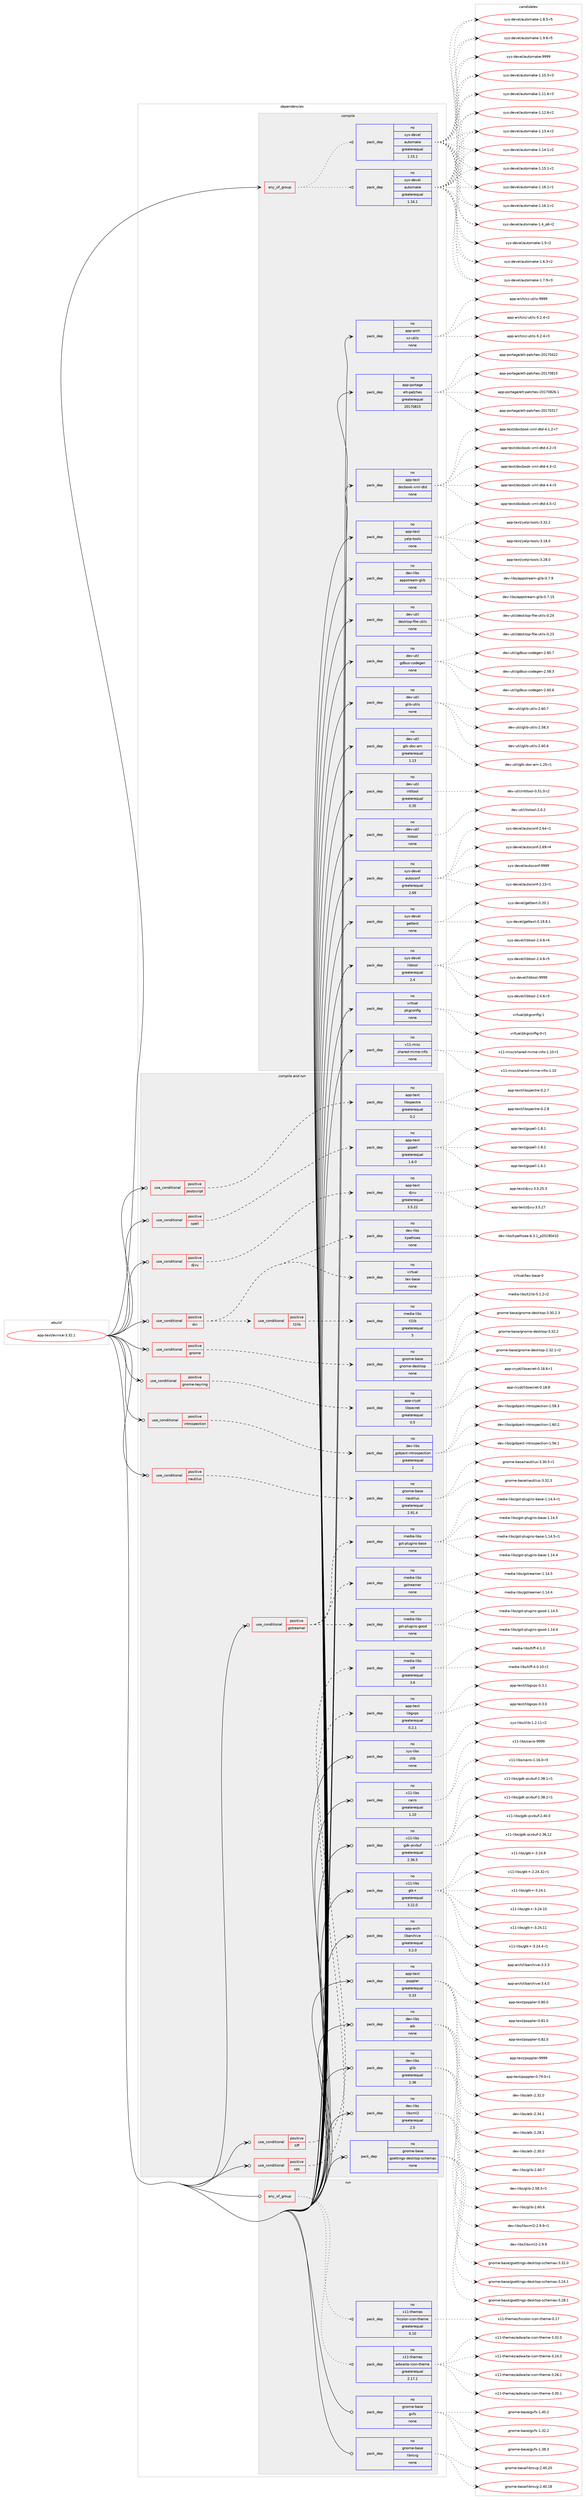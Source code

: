 digraph prolog {

# *************
# Graph options
# *************

newrank=true;
concentrate=true;
compound=true;
graph [rankdir=LR,fontname=Helvetica,fontsize=10,ranksep=1.5];#, ranksep=2.5, nodesep=0.2];
edge  [arrowhead=vee];
node  [fontname=Helvetica,fontsize=10];

# **********
# The ebuild
# **********

subgraph cluster_leftcol {
color=gray;
rank=same;
label=<<i>ebuild</i>>;
id [label="app-text/evince-3.32.1", color=red, width=4, href="../app-text/evince-3.32.1.svg"];
}

# ****************
# The dependencies
# ****************

subgraph cluster_midcol {
color=gray;
label=<<i>dependencies</i>>;
subgraph cluster_compile {
fillcolor="#eeeeee";
style=filled;
label=<<i>compile</i>>;
subgraph any8872 {
dependency508594 [label=<<TABLE BORDER="0" CELLBORDER="1" CELLSPACING="0" CELLPADDING="4"><TR><TD CELLPADDING="10">any_of_group</TD></TR></TABLE>>, shape=none, color=red];subgraph pack378084 {
dependency508595 [label=<<TABLE BORDER="0" CELLBORDER="1" CELLSPACING="0" CELLPADDING="4" WIDTH="220"><TR><TD ROWSPAN="6" CELLPADDING="30">pack_dep</TD></TR><TR><TD WIDTH="110">no</TD></TR><TR><TD>sys-devel</TD></TR><TR><TD>automake</TD></TR><TR><TD>greaterequal</TD></TR><TR><TD>1.16.1</TD></TR></TABLE>>, shape=none, color=blue];
}
dependency508594:e -> dependency508595:w [weight=20,style="dotted",arrowhead="oinv"];
subgraph pack378085 {
dependency508596 [label=<<TABLE BORDER="0" CELLBORDER="1" CELLSPACING="0" CELLPADDING="4" WIDTH="220"><TR><TD ROWSPAN="6" CELLPADDING="30">pack_dep</TD></TR><TR><TD WIDTH="110">no</TD></TR><TR><TD>sys-devel</TD></TR><TR><TD>automake</TD></TR><TR><TD>greaterequal</TD></TR><TR><TD>1.15.1</TD></TR></TABLE>>, shape=none, color=blue];
}
dependency508594:e -> dependency508596:w [weight=20,style="dotted",arrowhead="oinv"];
}
id:e -> dependency508594:w [weight=20,style="solid",arrowhead="vee"];
subgraph pack378086 {
dependency508597 [label=<<TABLE BORDER="0" CELLBORDER="1" CELLSPACING="0" CELLPADDING="4" WIDTH="220"><TR><TD ROWSPAN="6" CELLPADDING="30">pack_dep</TD></TR><TR><TD WIDTH="110">no</TD></TR><TR><TD>app-arch</TD></TR><TR><TD>xz-utils</TD></TR><TR><TD>none</TD></TR><TR><TD></TD></TR></TABLE>>, shape=none, color=blue];
}
id:e -> dependency508597:w [weight=20,style="solid",arrowhead="vee"];
subgraph pack378087 {
dependency508598 [label=<<TABLE BORDER="0" CELLBORDER="1" CELLSPACING="0" CELLPADDING="4" WIDTH="220"><TR><TD ROWSPAN="6" CELLPADDING="30">pack_dep</TD></TR><TR><TD WIDTH="110">no</TD></TR><TR><TD>app-portage</TD></TR><TR><TD>elt-patches</TD></TR><TR><TD>greaterequal</TD></TR><TR><TD>20170815</TD></TR></TABLE>>, shape=none, color=blue];
}
id:e -> dependency508598:w [weight=20,style="solid",arrowhead="vee"];
subgraph pack378088 {
dependency508599 [label=<<TABLE BORDER="0" CELLBORDER="1" CELLSPACING="0" CELLPADDING="4" WIDTH="220"><TR><TD ROWSPAN="6" CELLPADDING="30">pack_dep</TD></TR><TR><TD WIDTH="110">no</TD></TR><TR><TD>app-text</TD></TR><TR><TD>docbook-xml-dtd</TD></TR><TR><TD>none</TD></TR><TR><TD></TD></TR></TABLE>>, shape=none, color=blue];
}
id:e -> dependency508599:w [weight=20,style="solid",arrowhead="vee"];
subgraph pack378089 {
dependency508600 [label=<<TABLE BORDER="0" CELLBORDER="1" CELLSPACING="0" CELLPADDING="4" WIDTH="220"><TR><TD ROWSPAN="6" CELLPADDING="30">pack_dep</TD></TR><TR><TD WIDTH="110">no</TD></TR><TR><TD>app-text</TD></TR><TR><TD>yelp-tools</TD></TR><TR><TD>none</TD></TR><TR><TD></TD></TR></TABLE>>, shape=none, color=blue];
}
id:e -> dependency508600:w [weight=20,style="solid",arrowhead="vee"];
subgraph pack378090 {
dependency508601 [label=<<TABLE BORDER="0" CELLBORDER="1" CELLSPACING="0" CELLPADDING="4" WIDTH="220"><TR><TD ROWSPAN="6" CELLPADDING="30">pack_dep</TD></TR><TR><TD WIDTH="110">no</TD></TR><TR><TD>dev-libs</TD></TR><TR><TD>appstream-glib</TD></TR><TR><TD>none</TD></TR><TR><TD></TD></TR></TABLE>>, shape=none, color=blue];
}
id:e -> dependency508601:w [weight=20,style="solid",arrowhead="vee"];
subgraph pack378091 {
dependency508602 [label=<<TABLE BORDER="0" CELLBORDER="1" CELLSPACING="0" CELLPADDING="4" WIDTH="220"><TR><TD ROWSPAN="6" CELLPADDING="30">pack_dep</TD></TR><TR><TD WIDTH="110">no</TD></TR><TR><TD>dev-util</TD></TR><TR><TD>desktop-file-utils</TD></TR><TR><TD>none</TD></TR><TR><TD></TD></TR></TABLE>>, shape=none, color=blue];
}
id:e -> dependency508602:w [weight=20,style="solid",arrowhead="vee"];
subgraph pack378092 {
dependency508603 [label=<<TABLE BORDER="0" CELLBORDER="1" CELLSPACING="0" CELLPADDING="4" WIDTH="220"><TR><TD ROWSPAN="6" CELLPADDING="30">pack_dep</TD></TR><TR><TD WIDTH="110">no</TD></TR><TR><TD>dev-util</TD></TR><TR><TD>gdbus-codegen</TD></TR><TR><TD>none</TD></TR><TR><TD></TD></TR></TABLE>>, shape=none, color=blue];
}
id:e -> dependency508603:w [weight=20,style="solid",arrowhead="vee"];
subgraph pack378093 {
dependency508604 [label=<<TABLE BORDER="0" CELLBORDER="1" CELLSPACING="0" CELLPADDING="4" WIDTH="220"><TR><TD ROWSPAN="6" CELLPADDING="30">pack_dep</TD></TR><TR><TD WIDTH="110">no</TD></TR><TR><TD>dev-util</TD></TR><TR><TD>glib-utils</TD></TR><TR><TD>none</TD></TR><TR><TD></TD></TR></TABLE>>, shape=none, color=blue];
}
id:e -> dependency508604:w [weight=20,style="solid",arrowhead="vee"];
subgraph pack378094 {
dependency508605 [label=<<TABLE BORDER="0" CELLBORDER="1" CELLSPACING="0" CELLPADDING="4" WIDTH="220"><TR><TD ROWSPAN="6" CELLPADDING="30">pack_dep</TD></TR><TR><TD WIDTH="110">no</TD></TR><TR><TD>dev-util</TD></TR><TR><TD>gtk-doc-am</TD></TR><TR><TD>greaterequal</TD></TR><TR><TD>1.13</TD></TR></TABLE>>, shape=none, color=blue];
}
id:e -> dependency508605:w [weight=20,style="solid",arrowhead="vee"];
subgraph pack378095 {
dependency508606 [label=<<TABLE BORDER="0" CELLBORDER="1" CELLSPACING="0" CELLPADDING="4" WIDTH="220"><TR><TD ROWSPAN="6" CELLPADDING="30">pack_dep</TD></TR><TR><TD WIDTH="110">no</TD></TR><TR><TD>dev-util</TD></TR><TR><TD>intltool</TD></TR><TR><TD>greaterequal</TD></TR><TR><TD>0.35</TD></TR></TABLE>>, shape=none, color=blue];
}
id:e -> dependency508606:w [weight=20,style="solid",arrowhead="vee"];
subgraph pack378096 {
dependency508607 [label=<<TABLE BORDER="0" CELLBORDER="1" CELLSPACING="0" CELLPADDING="4" WIDTH="220"><TR><TD ROWSPAN="6" CELLPADDING="30">pack_dep</TD></TR><TR><TD WIDTH="110">no</TD></TR><TR><TD>dev-util</TD></TR><TR><TD>itstool</TD></TR><TR><TD>none</TD></TR><TR><TD></TD></TR></TABLE>>, shape=none, color=blue];
}
id:e -> dependency508607:w [weight=20,style="solid",arrowhead="vee"];
subgraph pack378097 {
dependency508608 [label=<<TABLE BORDER="0" CELLBORDER="1" CELLSPACING="0" CELLPADDING="4" WIDTH="220"><TR><TD ROWSPAN="6" CELLPADDING="30">pack_dep</TD></TR><TR><TD WIDTH="110">no</TD></TR><TR><TD>sys-devel</TD></TR><TR><TD>autoconf</TD></TR><TR><TD>greaterequal</TD></TR><TR><TD>2.69</TD></TR></TABLE>>, shape=none, color=blue];
}
id:e -> dependency508608:w [weight=20,style="solid",arrowhead="vee"];
subgraph pack378098 {
dependency508609 [label=<<TABLE BORDER="0" CELLBORDER="1" CELLSPACING="0" CELLPADDING="4" WIDTH="220"><TR><TD ROWSPAN="6" CELLPADDING="30">pack_dep</TD></TR><TR><TD WIDTH="110">no</TD></TR><TR><TD>sys-devel</TD></TR><TR><TD>gettext</TD></TR><TR><TD>none</TD></TR><TR><TD></TD></TR></TABLE>>, shape=none, color=blue];
}
id:e -> dependency508609:w [weight=20,style="solid",arrowhead="vee"];
subgraph pack378099 {
dependency508610 [label=<<TABLE BORDER="0" CELLBORDER="1" CELLSPACING="0" CELLPADDING="4" WIDTH="220"><TR><TD ROWSPAN="6" CELLPADDING="30">pack_dep</TD></TR><TR><TD WIDTH="110">no</TD></TR><TR><TD>sys-devel</TD></TR><TR><TD>libtool</TD></TR><TR><TD>greaterequal</TD></TR><TR><TD>2.4</TD></TR></TABLE>>, shape=none, color=blue];
}
id:e -> dependency508610:w [weight=20,style="solid",arrowhead="vee"];
subgraph pack378100 {
dependency508611 [label=<<TABLE BORDER="0" CELLBORDER="1" CELLSPACING="0" CELLPADDING="4" WIDTH="220"><TR><TD ROWSPAN="6" CELLPADDING="30">pack_dep</TD></TR><TR><TD WIDTH="110">no</TD></TR><TR><TD>virtual</TD></TR><TR><TD>pkgconfig</TD></TR><TR><TD>none</TD></TR><TR><TD></TD></TR></TABLE>>, shape=none, color=blue];
}
id:e -> dependency508611:w [weight=20,style="solid",arrowhead="vee"];
subgraph pack378101 {
dependency508612 [label=<<TABLE BORDER="0" CELLBORDER="1" CELLSPACING="0" CELLPADDING="4" WIDTH="220"><TR><TD ROWSPAN="6" CELLPADDING="30">pack_dep</TD></TR><TR><TD WIDTH="110">no</TD></TR><TR><TD>x11-misc</TD></TR><TR><TD>shared-mime-info</TD></TR><TR><TD>none</TD></TR><TR><TD></TD></TR></TABLE>>, shape=none, color=blue];
}
id:e -> dependency508612:w [weight=20,style="solid",arrowhead="vee"];
}
subgraph cluster_compileandrun {
fillcolor="#eeeeee";
style=filled;
label=<<i>compile and run</i>>;
subgraph cond121314 {
dependency508613 [label=<<TABLE BORDER="0" CELLBORDER="1" CELLSPACING="0" CELLPADDING="4"><TR><TD ROWSPAN="3" CELLPADDING="10">use_conditional</TD></TR><TR><TD>positive</TD></TR><TR><TD>djvu</TD></TR></TABLE>>, shape=none, color=red];
subgraph pack378102 {
dependency508614 [label=<<TABLE BORDER="0" CELLBORDER="1" CELLSPACING="0" CELLPADDING="4" WIDTH="220"><TR><TD ROWSPAN="6" CELLPADDING="30">pack_dep</TD></TR><TR><TD WIDTH="110">no</TD></TR><TR><TD>app-text</TD></TR><TR><TD>djvu</TD></TR><TR><TD>greaterequal</TD></TR><TR><TD>3.5.22</TD></TR></TABLE>>, shape=none, color=blue];
}
dependency508613:e -> dependency508614:w [weight=20,style="dashed",arrowhead="vee"];
}
id:e -> dependency508613:w [weight=20,style="solid",arrowhead="odotvee"];
subgraph cond121315 {
dependency508615 [label=<<TABLE BORDER="0" CELLBORDER="1" CELLSPACING="0" CELLPADDING="4"><TR><TD ROWSPAN="3" CELLPADDING="10">use_conditional</TD></TR><TR><TD>positive</TD></TR><TR><TD>dvi</TD></TR></TABLE>>, shape=none, color=red];
subgraph pack378103 {
dependency508616 [label=<<TABLE BORDER="0" CELLBORDER="1" CELLSPACING="0" CELLPADDING="4" WIDTH="220"><TR><TD ROWSPAN="6" CELLPADDING="30">pack_dep</TD></TR><TR><TD WIDTH="110">no</TD></TR><TR><TD>virtual</TD></TR><TR><TD>tex-base</TD></TR><TR><TD>none</TD></TR><TR><TD></TD></TR></TABLE>>, shape=none, color=blue];
}
dependency508615:e -> dependency508616:w [weight=20,style="dashed",arrowhead="vee"];
subgraph pack378104 {
dependency508617 [label=<<TABLE BORDER="0" CELLBORDER="1" CELLSPACING="0" CELLPADDING="4" WIDTH="220"><TR><TD ROWSPAN="6" CELLPADDING="30">pack_dep</TD></TR><TR><TD WIDTH="110">no</TD></TR><TR><TD>dev-libs</TD></TR><TR><TD>kpathsea</TD></TR><TR><TD>none</TD></TR><TR><TD></TD></TR></TABLE>>, shape=none, color=blue];
}
dependency508615:e -> dependency508617:w [weight=20,style="dashed",arrowhead="vee"];
subgraph cond121316 {
dependency508618 [label=<<TABLE BORDER="0" CELLBORDER="1" CELLSPACING="0" CELLPADDING="4"><TR><TD ROWSPAN="3" CELLPADDING="10">use_conditional</TD></TR><TR><TD>positive</TD></TR><TR><TD>t1lib</TD></TR></TABLE>>, shape=none, color=red];
subgraph pack378105 {
dependency508619 [label=<<TABLE BORDER="0" CELLBORDER="1" CELLSPACING="0" CELLPADDING="4" WIDTH="220"><TR><TD ROWSPAN="6" CELLPADDING="30">pack_dep</TD></TR><TR><TD WIDTH="110">no</TD></TR><TR><TD>media-libs</TD></TR><TR><TD>t1lib</TD></TR><TR><TD>greaterequal</TD></TR><TR><TD>5</TD></TR></TABLE>>, shape=none, color=blue];
}
dependency508618:e -> dependency508619:w [weight=20,style="dashed",arrowhead="vee"];
}
dependency508615:e -> dependency508618:w [weight=20,style="dashed",arrowhead="vee"];
}
id:e -> dependency508615:w [weight=20,style="solid",arrowhead="odotvee"];
subgraph cond121317 {
dependency508620 [label=<<TABLE BORDER="0" CELLBORDER="1" CELLSPACING="0" CELLPADDING="4"><TR><TD ROWSPAN="3" CELLPADDING="10">use_conditional</TD></TR><TR><TD>positive</TD></TR><TR><TD>gnome</TD></TR></TABLE>>, shape=none, color=red];
subgraph pack378106 {
dependency508621 [label=<<TABLE BORDER="0" CELLBORDER="1" CELLSPACING="0" CELLPADDING="4" WIDTH="220"><TR><TD ROWSPAN="6" CELLPADDING="30">pack_dep</TD></TR><TR><TD WIDTH="110">no</TD></TR><TR><TD>gnome-base</TD></TR><TR><TD>gnome-desktop</TD></TR><TR><TD>none</TD></TR><TR><TD></TD></TR></TABLE>>, shape=none, color=blue];
}
dependency508620:e -> dependency508621:w [weight=20,style="dashed",arrowhead="vee"];
}
id:e -> dependency508620:w [weight=20,style="solid",arrowhead="odotvee"];
subgraph cond121318 {
dependency508622 [label=<<TABLE BORDER="0" CELLBORDER="1" CELLSPACING="0" CELLPADDING="4"><TR><TD ROWSPAN="3" CELLPADDING="10">use_conditional</TD></TR><TR><TD>positive</TD></TR><TR><TD>gnome-keyring</TD></TR></TABLE>>, shape=none, color=red];
subgraph pack378107 {
dependency508623 [label=<<TABLE BORDER="0" CELLBORDER="1" CELLSPACING="0" CELLPADDING="4" WIDTH="220"><TR><TD ROWSPAN="6" CELLPADDING="30">pack_dep</TD></TR><TR><TD WIDTH="110">no</TD></TR><TR><TD>app-crypt</TD></TR><TR><TD>libsecret</TD></TR><TR><TD>greaterequal</TD></TR><TR><TD>0.5</TD></TR></TABLE>>, shape=none, color=blue];
}
dependency508622:e -> dependency508623:w [weight=20,style="dashed",arrowhead="vee"];
}
id:e -> dependency508622:w [weight=20,style="solid",arrowhead="odotvee"];
subgraph cond121319 {
dependency508624 [label=<<TABLE BORDER="0" CELLBORDER="1" CELLSPACING="0" CELLPADDING="4"><TR><TD ROWSPAN="3" CELLPADDING="10">use_conditional</TD></TR><TR><TD>positive</TD></TR><TR><TD>gstreamer</TD></TR></TABLE>>, shape=none, color=red];
subgraph pack378108 {
dependency508625 [label=<<TABLE BORDER="0" CELLBORDER="1" CELLSPACING="0" CELLPADDING="4" WIDTH="220"><TR><TD ROWSPAN="6" CELLPADDING="30">pack_dep</TD></TR><TR><TD WIDTH="110">no</TD></TR><TR><TD>media-libs</TD></TR><TR><TD>gstreamer</TD></TR><TR><TD>none</TD></TR><TR><TD></TD></TR></TABLE>>, shape=none, color=blue];
}
dependency508624:e -> dependency508625:w [weight=20,style="dashed",arrowhead="vee"];
subgraph pack378109 {
dependency508626 [label=<<TABLE BORDER="0" CELLBORDER="1" CELLSPACING="0" CELLPADDING="4" WIDTH="220"><TR><TD ROWSPAN="6" CELLPADDING="30">pack_dep</TD></TR><TR><TD WIDTH="110">no</TD></TR><TR><TD>media-libs</TD></TR><TR><TD>gst-plugins-base</TD></TR><TR><TD>none</TD></TR><TR><TD></TD></TR></TABLE>>, shape=none, color=blue];
}
dependency508624:e -> dependency508626:w [weight=20,style="dashed",arrowhead="vee"];
subgraph pack378110 {
dependency508627 [label=<<TABLE BORDER="0" CELLBORDER="1" CELLSPACING="0" CELLPADDING="4" WIDTH="220"><TR><TD ROWSPAN="6" CELLPADDING="30">pack_dep</TD></TR><TR><TD WIDTH="110">no</TD></TR><TR><TD>media-libs</TD></TR><TR><TD>gst-plugins-good</TD></TR><TR><TD>none</TD></TR><TR><TD></TD></TR></TABLE>>, shape=none, color=blue];
}
dependency508624:e -> dependency508627:w [weight=20,style="dashed",arrowhead="vee"];
}
id:e -> dependency508624:w [weight=20,style="solid",arrowhead="odotvee"];
subgraph cond121320 {
dependency508628 [label=<<TABLE BORDER="0" CELLBORDER="1" CELLSPACING="0" CELLPADDING="4"><TR><TD ROWSPAN="3" CELLPADDING="10">use_conditional</TD></TR><TR><TD>positive</TD></TR><TR><TD>introspection</TD></TR></TABLE>>, shape=none, color=red];
subgraph pack378111 {
dependency508629 [label=<<TABLE BORDER="0" CELLBORDER="1" CELLSPACING="0" CELLPADDING="4" WIDTH="220"><TR><TD ROWSPAN="6" CELLPADDING="30">pack_dep</TD></TR><TR><TD WIDTH="110">no</TD></TR><TR><TD>dev-libs</TD></TR><TR><TD>gobject-introspection</TD></TR><TR><TD>greaterequal</TD></TR><TR><TD>1</TD></TR></TABLE>>, shape=none, color=blue];
}
dependency508628:e -> dependency508629:w [weight=20,style="dashed",arrowhead="vee"];
}
id:e -> dependency508628:w [weight=20,style="solid",arrowhead="odotvee"];
subgraph cond121321 {
dependency508630 [label=<<TABLE BORDER="0" CELLBORDER="1" CELLSPACING="0" CELLPADDING="4"><TR><TD ROWSPAN="3" CELLPADDING="10">use_conditional</TD></TR><TR><TD>positive</TD></TR><TR><TD>nautilus</TD></TR></TABLE>>, shape=none, color=red];
subgraph pack378112 {
dependency508631 [label=<<TABLE BORDER="0" CELLBORDER="1" CELLSPACING="0" CELLPADDING="4" WIDTH="220"><TR><TD ROWSPAN="6" CELLPADDING="30">pack_dep</TD></TR><TR><TD WIDTH="110">no</TD></TR><TR><TD>gnome-base</TD></TR><TR><TD>nautilus</TD></TR><TR><TD>greaterequal</TD></TR><TR><TD>2.91.4</TD></TR></TABLE>>, shape=none, color=blue];
}
dependency508630:e -> dependency508631:w [weight=20,style="dashed",arrowhead="vee"];
}
id:e -> dependency508630:w [weight=20,style="solid",arrowhead="odotvee"];
subgraph cond121322 {
dependency508632 [label=<<TABLE BORDER="0" CELLBORDER="1" CELLSPACING="0" CELLPADDING="4"><TR><TD ROWSPAN="3" CELLPADDING="10">use_conditional</TD></TR><TR><TD>positive</TD></TR><TR><TD>postscript</TD></TR></TABLE>>, shape=none, color=red];
subgraph pack378113 {
dependency508633 [label=<<TABLE BORDER="0" CELLBORDER="1" CELLSPACING="0" CELLPADDING="4" WIDTH="220"><TR><TD ROWSPAN="6" CELLPADDING="30">pack_dep</TD></TR><TR><TD WIDTH="110">no</TD></TR><TR><TD>app-text</TD></TR><TR><TD>libspectre</TD></TR><TR><TD>greaterequal</TD></TR><TR><TD>0.2</TD></TR></TABLE>>, shape=none, color=blue];
}
dependency508632:e -> dependency508633:w [weight=20,style="dashed",arrowhead="vee"];
}
id:e -> dependency508632:w [weight=20,style="solid",arrowhead="odotvee"];
subgraph cond121323 {
dependency508634 [label=<<TABLE BORDER="0" CELLBORDER="1" CELLSPACING="0" CELLPADDING="4"><TR><TD ROWSPAN="3" CELLPADDING="10">use_conditional</TD></TR><TR><TD>positive</TD></TR><TR><TD>spell</TD></TR></TABLE>>, shape=none, color=red];
subgraph pack378114 {
dependency508635 [label=<<TABLE BORDER="0" CELLBORDER="1" CELLSPACING="0" CELLPADDING="4" WIDTH="220"><TR><TD ROWSPAN="6" CELLPADDING="30">pack_dep</TD></TR><TR><TD WIDTH="110">no</TD></TR><TR><TD>app-text</TD></TR><TR><TD>gspell</TD></TR><TR><TD>greaterequal</TD></TR><TR><TD>1.6.0</TD></TR></TABLE>>, shape=none, color=blue];
}
dependency508634:e -> dependency508635:w [weight=20,style="dashed",arrowhead="vee"];
}
id:e -> dependency508634:w [weight=20,style="solid",arrowhead="odotvee"];
subgraph cond121324 {
dependency508636 [label=<<TABLE BORDER="0" CELLBORDER="1" CELLSPACING="0" CELLPADDING="4"><TR><TD ROWSPAN="3" CELLPADDING="10">use_conditional</TD></TR><TR><TD>positive</TD></TR><TR><TD>tiff</TD></TR></TABLE>>, shape=none, color=red];
subgraph pack378115 {
dependency508637 [label=<<TABLE BORDER="0" CELLBORDER="1" CELLSPACING="0" CELLPADDING="4" WIDTH="220"><TR><TD ROWSPAN="6" CELLPADDING="30">pack_dep</TD></TR><TR><TD WIDTH="110">no</TD></TR><TR><TD>media-libs</TD></TR><TR><TD>tiff</TD></TR><TR><TD>greaterequal</TD></TR><TR><TD>3.6</TD></TR></TABLE>>, shape=none, color=blue];
}
dependency508636:e -> dependency508637:w [weight=20,style="dashed",arrowhead="vee"];
}
id:e -> dependency508636:w [weight=20,style="solid",arrowhead="odotvee"];
subgraph cond121325 {
dependency508638 [label=<<TABLE BORDER="0" CELLBORDER="1" CELLSPACING="0" CELLPADDING="4"><TR><TD ROWSPAN="3" CELLPADDING="10">use_conditional</TD></TR><TR><TD>positive</TD></TR><TR><TD>xps</TD></TR></TABLE>>, shape=none, color=red];
subgraph pack378116 {
dependency508639 [label=<<TABLE BORDER="0" CELLBORDER="1" CELLSPACING="0" CELLPADDING="4" WIDTH="220"><TR><TD ROWSPAN="6" CELLPADDING="30">pack_dep</TD></TR><TR><TD WIDTH="110">no</TD></TR><TR><TD>app-text</TD></TR><TR><TD>libgxps</TD></TR><TR><TD>greaterequal</TD></TR><TR><TD>0.2.1</TD></TR></TABLE>>, shape=none, color=blue];
}
dependency508638:e -> dependency508639:w [weight=20,style="dashed",arrowhead="vee"];
}
id:e -> dependency508638:w [weight=20,style="solid",arrowhead="odotvee"];
subgraph pack378117 {
dependency508640 [label=<<TABLE BORDER="0" CELLBORDER="1" CELLSPACING="0" CELLPADDING="4" WIDTH="220"><TR><TD ROWSPAN="6" CELLPADDING="30">pack_dep</TD></TR><TR><TD WIDTH="110">no</TD></TR><TR><TD>app-arch</TD></TR><TR><TD>libarchive</TD></TR><TR><TD>greaterequal</TD></TR><TR><TD>3.2.0</TD></TR></TABLE>>, shape=none, color=blue];
}
id:e -> dependency508640:w [weight=20,style="solid",arrowhead="odotvee"];
subgraph pack378118 {
dependency508641 [label=<<TABLE BORDER="0" CELLBORDER="1" CELLSPACING="0" CELLPADDING="4" WIDTH="220"><TR><TD ROWSPAN="6" CELLPADDING="30">pack_dep</TD></TR><TR><TD WIDTH="110">no</TD></TR><TR><TD>app-text</TD></TR><TR><TD>poppler</TD></TR><TR><TD>greaterequal</TD></TR><TR><TD>0.33</TD></TR></TABLE>>, shape=none, color=blue];
}
id:e -> dependency508641:w [weight=20,style="solid",arrowhead="odotvee"];
subgraph pack378119 {
dependency508642 [label=<<TABLE BORDER="0" CELLBORDER="1" CELLSPACING="0" CELLPADDING="4" WIDTH="220"><TR><TD ROWSPAN="6" CELLPADDING="30">pack_dep</TD></TR><TR><TD WIDTH="110">no</TD></TR><TR><TD>dev-libs</TD></TR><TR><TD>atk</TD></TR><TR><TD>none</TD></TR><TR><TD></TD></TR></TABLE>>, shape=none, color=blue];
}
id:e -> dependency508642:w [weight=20,style="solid",arrowhead="odotvee"];
subgraph pack378120 {
dependency508643 [label=<<TABLE BORDER="0" CELLBORDER="1" CELLSPACING="0" CELLPADDING="4" WIDTH="220"><TR><TD ROWSPAN="6" CELLPADDING="30">pack_dep</TD></TR><TR><TD WIDTH="110">no</TD></TR><TR><TD>dev-libs</TD></TR><TR><TD>glib</TD></TR><TR><TD>greaterequal</TD></TR><TR><TD>2.36</TD></TR></TABLE>>, shape=none, color=blue];
}
id:e -> dependency508643:w [weight=20,style="solid",arrowhead="odotvee"];
subgraph pack378121 {
dependency508644 [label=<<TABLE BORDER="0" CELLBORDER="1" CELLSPACING="0" CELLPADDING="4" WIDTH="220"><TR><TD ROWSPAN="6" CELLPADDING="30">pack_dep</TD></TR><TR><TD WIDTH="110">no</TD></TR><TR><TD>dev-libs</TD></TR><TR><TD>libxml2</TD></TR><TR><TD>greaterequal</TD></TR><TR><TD>2.5</TD></TR></TABLE>>, shape=none, color=blue];
}
id:e -> dependency508644:w [weight=20,style="solid",arrowhead="odotvee"];
subgraph pack378122 {
dependency508645 [label=<<TABLE BORDER="0" CELLBORDER="1" CELLSPACING="0" CELLPADDING="4" WIDTH="220"><TR><TD ROWSPAN="6" CELLPADDING="30">pack_dep</TD></TR><TR><TD WIDTH="110">no</TD></TR><TR><TD>gnome-base</TD></TR><TR><TD>gsettings-desktop-schemas</TD></TR><TR><TD>none</TD></TR><TR><TD></TD></TR></TABLE>>, shape=none, color=blue];
}
id:e -> dependency508645:w [weight=20,style="solid",arrowhead="odotvee"];
subgraph pack378123 {
dependency508646 [label=<<TABLE BORDER="0" CELLBORDER="1" CELLSPACING="0" CELLPADDING="4" WIDTH="220"><TR><TD ROWSPAN="6" CELLPADDING="30">pack_dep</TD></TR><TR><TD WIDTH="110">no</TD></TR><TR><TD>sys-libs</TD></TR><TR><TD>zlib</TD></TR><TR><TD>none</TD></TR><TR><TD></TD></TR></TABLE>>, shape=none, color=blue];
}
id:e -> dependency508646:w [weight=20,style="solid",arrowhead="odotvee"];
subgraph pack378124 {
dependency508647 [label=<<TABLE BORDER="0" CELLBORDER="1" CELLSPACING="0" CELLPADDING="4" WIDTH="220"><TR><TD ROWSPAN="6" CELLPADDING="30">pack_dep</TD></TR><TR><TD WIDTH="110">no</TD></TR><TR><TD>x11-libs</TD></TR><TR><TD>cairo</TD></TR><TR><TD>greaterequal</TD></TR><TR><TD>1.10</TD></TR></TABLE>>, shape=none, color=blue];
}
id:e -> dependency508647:w [weight=20,style="solid",arrowhead="odotvee"];
subgraph pack378125 {
dependency508648 [label=<<TABLE BORDER="0" CELLBORDER="1" CELLSPACING="0" CELLPADDING="4" WIDTH="220"><TR><TD ROWSPAN="6" CELLPADDING="30">pack_dep</TD></TR><TR><TD WIDTH="110">no</TD></TR><TR><TD>x11-libs</TD></TR><TR><TD>gdk-pixbuf</TD></TR><TR><TD>greaterequal</TD></TR><TR><TD>2.36.5</TD></TR></TABLE>>, shape=none, color=blue];
}
id:e -> dependency508648:w [weight=20,style="solid",arrowhead="odotvee"];
subgraph pack378126 {
dependency508649 [label=<<TABLE BORDER="0" CELLBORDER="1" CELLSPACING="0" CELLPADDING="4" WIDTH="220"><TR><TD ROWSPAN="6" CELLPADDING="30">pack_dep</TD></TR><TR><TD WIDTH="110">no</TD></TR><TR><TD>x11-libs</TD></TR><TR><TD>gtk+</TD></TR><TR><TD>greaterequal</TD></TR><TR><TD>3.22.0</TD></TR></TABLE>>, shape=none, color=blue];
}
id:e -> dependency508649:w [weight=20,style="solid",arrowhead="odotvee"];
}
subgraph cluster_run {
fillcolor="#eeeeee";
style=filled;
label=<<i>run</i>>;
subgraph any8873 {
dependency508650 [label=<<TABLE BORDER="0" CELLBORDER="1" CELLSPACING="0" CELLPADDING="4"><TR><TD CELLPADDING="10">any_of_group</TD></TR></TABLE>>, shape=none, color=red];subgraph pack378127 {
dependency508651 [label=<<TABLE BORDER="0" CELLBORDER="1" CELLSPACING="0" CELLPADDING="4" WIDTH="220"><TR><TD ROWSPAN="6" CELLPADDING="30">pack_dep</TD></TR><TR><TD WIDTH="110">no</TD></TR><TR><TD>x11-themes</TD></TR><TR><TD>adwaita-icon-theme</TD></TR><TR><TD>greaterequal</TD></TR><TR><TD>2.17.1</TD></TR></TABLE>>, shape=none, color=blue];
}
dependency508650:e -> dependency508651:w [weight=20,style="dotted",arrowhead="oinv"];
subgraph pack378128 {
dependency508652 [label=<<TABLE BORDER="0" CELLBORDER="1" CELLSPACING="0" CELLPADDING="4" WIDTH="220"><TR><TD ROWSPAN="6" CELLPADDING="30">pack_dep</TD></TR><TR><TD WIDTH="110">no</TD></TR><TR><TD>x11-themes</TD></TR><TR><TD>hicolor-icon-theme</TD></TR><TR><TD>greaterequal</TD></TR><TR><TD>0.10</TD></TR></TABLE>>, shape=none, color=blue];
}
dependency508650:e -> dependency508652:w [weight=20,style="dotted",arrowhead="oinv"];
}
id:e -> dependency508650:w [weight=20,style="solid",arrowhead="odot"];
subgraph pack378129 {
dependency508653 [label=<<TABLE BORDER="0" CELLBORDER="1" CELLSPACING="0" CELLPADDING="4" WIDTH="220"><TR><TD ROWSPAN="6" CELLPADDING="30">pack_dep</TD></TR><TR><TD WIDTH="110">no</TD></TR><TR><TD>gnome-base</TD></TR><TR><TD>gvfs</TD></TR><TR><TD>none</TD></TR><TR><TD></TD></TR></TABLE>>, shape=none, color=blue];
}
id:e -> dependency508653:w [weight=20,style="solid",arrowhead="odot"];
subgraph pack378130 {
dependency508654 [label=<<TABLE BORDER="0" CELLBORDER="1" CELLSPACING="0" CELLPADDING="4" WIDTH="220"><TR><TD ROWSPAN="6" CELLPADDING="30">pack_dep</TD></TR><TR><TD WIDTH="110">no</TD></TR><TR><TD>gnome-base</TD></TR><TR><TD>librsvg</TD></TR><TR><TD>none</TD></TR><TR><TD></TD></TR></TABLE>>, shape=none, color=blue];
}
id:e -> dependency508654:w [weight=20,style="solid",arrowhead="odot"];
}
}

# **************
# The candidates
# **************

subgraph cluster_choices {
rank=same;
color=gray;
label=<<i>candidates</i>>;

subgraph choice378084 {
color=black;
nodesep=1;
choice11512111545100101118101108479711711611110997107101454946494846514511451 [label="sys-devel/automake-1.10.3-r3", color=red, width=4,href="../sys-devel/automake-1.10.3-r3.svg"];
choice11512111545100101118101108479711711611110997107101454946494946544511451 [label="sys-devel/automake-1.11.6-r3", color=red, width=4,href="../sys-devel/automake-1.11.6-r3.svg"];
choice11512111545100101118101108479711711611110997107101454946495046544511450 [label="sys-devel/automake-1.12.6-r2", color=red, width=4,href="../sys-devel/automake-1.12.6-r2.svg"];
choice11512111545100101118101108479711711611110997107101454946495146524511450 [label="sys-devel/automake-1.13.4-r2", color=red, width=4,href="../sys-devel/automake-1.13.4-r2.svg"];
choice11512111545100101118101108479711711611110997107101454946495246494511450 [label="sys-devel/automake-1.14.1-r2", color=red, width=4,href="../sys-devel/automake-1.14.1-r2.svg"];
choice11512111545100101118101108479711711611110997107101454946495346494511450 [label="sys-devel/automake-1.15.1-r2", color=red, width=4,href="../sys-devel/automake-1.15.1-r2.svg"];
choice11512111545100101118101108479711711611110997107101454946495446494511449 [label="sys-devel/automake-1.16.1-r1", color=red, width=4,href="../sys-devel/automake-1.16.1-r1.svg"];
choice11512111545100101118101108479711711611110997107101454946495446494511450 [label="sys-devel/automake-1.16.1-r2", color=red, width=4,href="../sys-devel/automake-1.16.1-r2.svg"];
choice115121115451001011181011084797117116111109971071014549465295112544511450 [label="sys-devel/automake-1.4_p6-r2", color=red, width=4,href="../sys-devel/automake-1.4_p6-r2.svg"];
choice11512111545100101118101108479711711611110997107101454946534511450 [label="sys-devel/automake-1.5-r2", color=red, width=4,href="../sys-devel/automake-1.5-r2.svg"];
choice115121115451001011181011084797117116111109971071014549465446514511450 [label="sys-devel/automake-1.6.3-r2", color=red, width=4,href="../sys-devel/automake-1.6.3-r2.svg"];
choice115121115451001011181011084797117116111109971071014549465546574511451 [label="sys-devel/automake-1.7.9-r3", color=red, width=4,href="../sys-devel/automake-1.7.9-r3.svg"];
choice115121115451001011181011084797117116111109971071014549465646534511453 [label="sys-devel/automake-1.8.5-r5", color=red, width=4,href="../sys-devel/automake-1.8.5-r5.svg"];
choice115121115451001011181011084797117116111109971071014549465746544511453 [label="sys-devel/automake-1.9.6-r5", color=red, width=4,href="../sys-devel/automake-1.9.6-r5.svg"];
choice115121115451001011181011084797117116111109971071014557575757 [label="sys-devel/automake-9999", color=red, width=4,href="../sys-devel/automake-9999.svg"];
dependency508595:e -> choice11512111545100101118101108479711711611110997107101454946494846514511451:w [style=dotted,weight="100"];
dependency508595:e -> choice11512111545100101118101108479711711611110997107101454946494946544511451:w [style=dotted,weight="100"];
dependency508595:e -> choice11512111545100101118101108479711711611110997107101454946495046544511450:w [style=dotted,weight="100"];
dependency508595:e -> choice11512111545100101118101108479711711611110997107101454946495146524511450:w [style=dotted,weight="100"];
dependency508595:e -> choice11512111545100101118101108479711711611110997107101454946495246494511450:w [style=dotted,weight="100"];
dependency508595:e -> choice11512111545100101118101108479711711611110997107101454946495346494511450:w [style=dotted,weight="100"];
dependency508595:e -> choice11512111545100101118101108479711711611110997107101454946495446494511449:w [style=dotted,weight="100"];
dependency508595:e -> choice11512111545100101118101108479711711611110997107101454946495446494511450:w [style=dotted,weight="100"];
dependency508595:e -> choice115121115451001011181011084797117116111109971071014549465295112544511450:w [style=dotted,weight="100"];
dependency508595:e -> choice11512111545100101118101108479711711611110997107101454946534511450:w [style=dotted,weight="100"];
dependency508595:e -> choice115121115451001011181011084797117116111109971071014549465446514511450:w [style=dotted,weight="100"];
dependency508595:e -> choice115121115451001011181011084797117116111109971071014549465546574511451:w [style=dotted,weight="100"];
dependency508595:e -> choice115121115451001011181011084797117116111109971071014549465646534511453:w [style=dotted,weight="100"];
dependency508595:e -> choice115121115451001011181011084797117116111109971071014549465746544511453:w [style=dotted,weight="100"];
dependency508595:e -> choice115121115451001011181011084797117116111109971071014557575757:w [style=dotted,weight="100"];
}
subgraph choice378085 {
color=black;
nodesep=1;
choice11512111545100101118101108479711711611110997107101454946494846514511451 [label="sys-devel/automake-1.10.3-r3", color=red, width=4,href="../sys-devel/automake-1.10.3-r3.svg"];
choice11512111545100101118101108479711711611110997107101454946494946544511451 [label="sys-devel/automake-1.11.6-r3", color=red, width=4,href="../sys-devel/automake-1.11.6-r3.svg"];
choice11512111545100101118101108479711711611110997107101454946495046544511450 [label="sys-devel/automake-1.12.6-r2", color=red, width=4,href="../sys-devel/automake-1.12.6-r2.svg"];
choice11512111545100101118101108479711711611110997107101454946495146524511450 [label="sys-devel/automake-1.13.4-r2", color=red, width=4,href="../sys-devel/automake-1.13.4-r2.svg"];
choice11512111545100101118101108479711711611110997107101454946495246494511450 [label="sys-devel/automake-1.14.1-r2", color=red, width=4,href="../sys-devel/automake-1.14.1-r2.svg"];
choice11512111545100101118101108479711711611110997107101454946495346494511450 [label="sys-devel/automake-1.15.1-r2", color=red, width=4,href="../sys-devel/automake-1.15.1-r2.svg"];
choice11512111545100101118101108479711711611110997107101454946495446494511449 [label="sys-devel/automake-1.16.1-r1", color=red, width=4,href="../sys-devel/automake-1.16.1-r1.svg"];
choice11512111545100101118101108479711711611110997107101454946495446494511450 [label="sys-devel/automake-1.16.1-r2", color=red, width=4,href="../sys-devel/automake-1.16.1-r2.svg"];
choice115121115451001011181011084797117116111109971071014549465295112544511450 [label="sys-devel/automake-1.4_p6-r2", color=red, width=4,href="../sys-devel/automake-1.4_p6-r2.svg"];
choice11512111545100101118101108479711711611110997107101454946534511450 [label="sys-devel/automake-1.5-r2", color=red, width=4,href="../sys-devel/automake-1.5-r2.svg"];
choice115121115451001011181011084797117116111109971071014549465446514511450 [label="sys-devel/automake-1.6.3-r2", color=red, width=4,href="../sys-devel/automake-1.6.3-r2.svg"];
choice115121115451001011181011084797117116111109971071014549465546574511451 [label="sys-devel/automake-1.7.9-r3", color=red, width=4,href="../sys-devel/automake-1.7.9-r3.svg"];
choice115121115451001011181011084797117116111109971071014549465646534511453 [label="sys-devel/automake-1.8.5-r5", color=red, width=4,href="../sys-devel/automake-1.8.5-r5.svg"];
choice115121115451001011181011084797117116111109971071014549465746544511453 [label="sys-devel/automake-1.9.6-r5", color=red, width=4,href="../sys-devel/automake-1.9.6-r5.svg"];
choice115121115451001011181011084797117116111109971071014557575757 [label="sys-devel/automake-9999", color=red, width=4,href="../sys-devel/automake-9999.svg"];
dependency508596:e -> choice11512111545100101118101108479711711611110997107101454946494846514511451:w [style=dotted,weight="100"];
dependency508596:e -> choice11512111545100101118101108479711711611110997107101454946494946544511451:w [style=dotted,weight="100"];
dependency508596:e -> choice11512111545100101118101108479711711611110997107101454946495046544511450:w [style=dotted,weight="100"];
dependency508596:e -> choice11512111545100101118101108479711711611110997107101454946495146524511450:w [style=dotted,weight="100"];
dependency508596:e -> choice11512111545100101118101108479711711611110997107101454946495246494511450:w [style=dotted,weight="100"];
dependency508596:e -> choice11512111545100101118101108479711711611110997107101454946495346494511450:w [style=dotted,weight="100"];
dependency508596:e -> choice11512111545100101118101108479711711611110997107101454946495446494511449:w [style=dotted,weight="100"];
dependency508596:e -> choice11512111545100101118101108479711711611110997107101454946495446494511450:w [style=dotted,weight="100"];
dependency508596:e -> choice115121115451001011181011084797117116111109971071014549465295112544511450:w [style=dotted,weight="100"];
dependency508596:e -> choice11512111545100101118101108479711711611110997107101454946534511450:w [style=dotted,weight="100"];
dependency508596:e -> choice115121115451001011181011084797117116111109971071014549465446514511450:w [style=dotted,weight="100"];
dependency508596:e -> choice115121115451001011181011084797117116111109971071014549465546574511451:w [style=dotted,weight="100"];
dependency508596:e -> choice115121115451001011181011084797117116111109971071014549465646534511453:w [style=dotted,weight="100"];
dependency508596:e -> choice115121115451001011181011084797117116111109971071014549465746544511453:w [style=dotted,weight="100"];
dependency508596:e -> choice115121115451001011181011084797117116111109971071014557575757:w [style=dotted,weight="100"];
}
subgraph choice378086 {
color=black;
nodesep=1;
choice9711211245971149910447120122451171161051081154553465046524511450 [label="app-arch/xz-utils-5.2.4-r2", color=red, width=4,href="../app-arch/xz-utils-5.2.4-r2.svg"];
choice9711211245971149910447120122451171161051081154553465046524511451 [label="app-arch/xz-utils-5.2.4-r3", color=red, width=4,href="../app-arch/xz-utils-5.2.4-r3.svg"];
choice9711211245971149910447120122451171161051081154557575757 [label="app-arch/xz-utils-9999", color=red, width=4,href="../app-arch/xz-utils-9999.svg"];
dependency508597:e -> choice9711211245971149910447120122451171161051081154553465046524511450:w [style=dotted,weight="100"];
dependency508597:e -> choice9711211245971149910447120122451171161051081154553465046524511451:w [style=dotted,weight="100"];
dependency508597:e -> choice9711211245971149910447120122451171161051081154557575757:w [style=dotted,weight="100"];
}
subgraph choice378087 {
color=black;
nodesep=1;
choice97112112451121111141169710310147101108116451129711699104101115455048495548514955 [label="app-portage/elt-patches-20170317", color=red, width=4,href="../app-portage/elt-patches-20170317.svg"];
choice97112112451121111141169710310147101108116451129711699104101115455048495548525050 [label="app-portage/elt-patches-20170422", color=red, width=4,href="../app-portage/elt-patches-20170422.svg"];
choice97112112451121111141169710310147101108116451129711699104101115455048495548564953 [label="app-portage/elt-patches-20170815", color=red, width=4,href="../app-portage/elt-patches-20170815.svg"];
choice971121124511211111411697103101471011081164511297116991041011154550484955485650544649 [label="app-portage/elt-patches-20170826.1", color=red, width=4,href="../app-portage/elt-patches-20170826.1.svg"];
dependency508598:e -> choice97112112451121111141169710310147101108116451129711699104101115455048495548514955:w [style=dotted,weight="100"];
dependency508598:e -> choice97112112451121111141169710310147101108116451129711699104101115455048495548525050:w [style=dotted,weight="100"];
dependency508598:e -> choice97112112451121111141169710310147101108116451129711699104101115455048495548564953:w [style=dotted,weight="100"];
dependency508598:e -> choice971121124511211111411697103101471011081164511297116991041011154550484955485650544649:w [style=dotted,weight="100"];
}
subgraph choice378088 {
color=black;
nodesep=1;
choice971121124511610112011647100111999811111110745120109108451001161004552464946504511455 [label="app-text/docbook-xml-dtd-4.1.2-r7", color=red, width=4,href="../app-text/docbook-xml-dtd-4.1.2-r7.svg"];
choice97112112451161011201164710011199981111111074512010910845100116100455246504511451 [label="app-text/docbook-xml-dtd-4.2-r3", color=red, width=4,href="../app-text/docbook-xml-dtd-4.2-r3.svg"];
choice97112112451161011201164710011199981111111074512010910845100116100455246514511450 [label="app-text/docbook-xml-dtd-4.3-r2", color=red, width=4,href="../app-text/docbook-xml-dtd-4.3-r2.svg"];
choice97112112451161011201164710011199981111111074512010910845100116100455246524511451 [label="app-text/docbook-xml-dtd-4.4-r3", color=red, width=4,href="../app-text/docbook-xml-dtd-4.4-r3.svg"];
choice97112112451161011201164710011199981111111074512010910845100116100455246534511450 [label="app-text/docbook-xml-dtd-4.5-r2", color=red, width=4,href="../app-text/docbook-xml-dtd-4.5-r2.svg"];
dependency508599:e -> choice971121124511610112011647100111999811111110745120109108451001161004552464946504511455:w [style=dotted,weight="100"];
dependency508599:e -> choice97112112451161011201164710011199981111111074512010910845100116100455246504511451:w [style=dotted,weight="100"];
dependency508599:e -> choice97112112451161011201164710011199981111111074512010910845100116100455246514511450:w [style=dotted,weight="100"];
dependency508599:e -> choice97112112451161011201164710011199981111111074512010910845100116100455246524511451:w [style=dotted,weight="100"];
dependency508599:e -> choice97112112451161011201164710011199981111111074512010910845100116100455246534511450:w [style=dotted,weight="100"];
}
subgraph choice378089 {
color=black;
nodesep=1;
choice9711211245116101120116471211011081124511611111110811545514649564648 [label="app-text/yelp-tools-3.18.0", color=red, width=4,href="../app-text/yelp-tools-3.18.0.svg"];
choice9711211245116101120116471211011081124511611111110811545514650564648 [label="app-text/yelp-tools-3.28.0", color=red, width=4,href="../app-text/yelp-tools-3.28.0.svg"];
choice9711211245116101120116471211011081124511611111110811545514651504650 [label="app-text/yelp-tools-3.32.2", color=red, width=4,href="../app-text/yelp-tools-3.32.2.svg"];
dependency508600:e -> choice9711211245116101120116471211011081124511611111110811545514649564648:w [style=dotted,weight="100"];
dependency508600:e -> choice9711211245116101120116471211011081124511611111110811545514650564648:w [style=dotted,weight="100"];
dependency508600:e -> choice9711211245116101120116471211011081124511611111110811545514651504650:w [style=dotted,weight="100"];
}
subgraph choice378090 {
color=black;
nodesep=1;
choice1001011184510810598115479711211211511611410197109451031081059845484655464953 [label="dev-libs/appstream-glib-0.7.15", color=red, width=4,href="../dev-libs/appstream-glib-0.7.15.svg"];
choice10010111845108105981154797112112115116114101971094510310810598454846554657 [label="dev-libs/appstream-glib-0.7.9", color=red, width=4,href="../dev-libs/appstream-glib-0.7.9.svg"];
dependency508601:e -> choice1001011184510810598115479711211211511611410197109451031081059845484655464953:w [style=dotted,weight="100"];
dependency508601:e -> choice10010111845108105981154797112112115116114101971094510310810598454846554657:w [style=dotted,weight="100"];
}
subgraph choice378091 {
color=black;
nodesep=1;
choice100101118451171161051084710010111510711611111245102105108101451171161051081154548465051 [label="dev-util/desktop-file-utils-0.23", color=red, width=4,href="../dev-util/desktop-file-utils-0.23.svg"];
choice100101118451171161051084710010111510711611111245102105108101451171161051081154548465052 [label="dev-util/desktop-file-utils-0.24", color=red, width=4,href="../dev-util/desktop-file-utils-0.24.svg"];
dependency508602:e -> choice100101118451171161051084710010111510711611111245102105108101451171161051081154548465051:w [style=dotted,weight="100"];
dependency508602:e -> choice100101118451171161051084710010111510711611111245102105108101451171161051081154548465052:w [style=dotted,weight="100"];
}
subgraph choice378092 {
color=black;
nodesep=1;
choice100101118451171161051084710310098117115459911110010110310111045504653564651 [label="dev-util/gdbus-codegen-2.58.3", color=red, width=4,href="../dev-util/gdbus-codegen-2.58.3.svg"];
choice100101118451171161051084710310098117115459911110010110310111045504654484654 [label="dev-util/gdbus-codegen-2.60.6", color=red, width=4,href="../dev-util/gdbus-codegen-2.60.6.svg"];
choice100101118451171161051084710310098117115459911110010110310111045504654484655 [label="dev-util/gdbus-codegen-2.60.7", color=red, width=4,href="../dev-util/gdbus-codegen-2.60.7.svg"];
dependency508603:e -> choice100101118451171161051084710310098117115459911110010110310111045504653564651:w [style=dotted,weight="100"];
dependency508603:e -> choice100101118451171161051084710310098117115459911110010110310111045504654484654:w [style=dotted,weight="100"];
dependency508603:e -> choice100101118451171161051084710310098117115459911110010110310111045504654484655:w [style=dotted,weight="100"];
}
subgraph choice378093 {
color=black;
nodesep=1;
choice1001011184511711610510847103108105984511711610510811545504653564651 [label="dev-util/glib-utils-2.58.3", color=red, width=4,href="../dev-util/glib-utils-2.58.3.svg"];
choice1001011184511711610510847103108105984511711610510811545504654484654 [label="dev-util/glib-utils-2.60.6", color=red, width=4,href="../dev-util/glib-utils-2.60.6.svg"];
choice1001011184511711610510847103108105984511711610510811545504654484655 [label="dev-util/glib-utils-2.60.7", color=red, width=4,href="../dev-util/glib-utils-2.60.7.svg"];
dependency508604:e -> choice1001011184511711610510847103108105984511711610510811545504653564651:w [style=dotted,weight="100"];
dependency508604:e -> choice1001011184511711610510847103108105984511711610510811545504654484654:w [style=dotted,weight="100"];
dependency508604:e -> choice1001011184511711610510847103108105984511711610510811545504654484655:w [style=dotted,weight="100"];
}
subgraph choice378094 {
color=black;
nodesep=1;
choice10010111845117116105108471031161074510011199459710945494650534511449 [label="dev-util/gtk-doc-am-1.25-r1", color=red, width=4,href="../dev-util/gtk-doc-am-1.25-r1.svg"];
dependency508605:e -> choice10010111845117116105108471031161074510011199459710945494650534511449:w [style=dotted,weight="100"];
}
subgraph choice378095 {
color=black;
nodesep=1;
choice1001011184511711610510847105110116108116111111108454846534946484511450 [label="dev-util/intltool-0.51.0-r2", color=red, width=4,href="../dev-util/intltool-0.51.0-r2.svg"];
dependency508606:e -> choice1001011184511711610510847105110116108116111111108454846534946484511450:w [style=dotted,weight="100"];
}
subgraph choice378096 {
color=black;
nodesep=1;
choice1001011184511711610510847105116115116111111108455046484650 [label="dev-util/itstool-2.0.2", color=red, width=4,href="../dev-util/itstool-2.0.2.svg"];
dependency508607:e -> choice1001011184511711610510847105116115116111111108455046484650:w [style=dotted,weight="100"];
}
subgraph choice378097 {
color=black;
nodesep=1;
choice1151211154510010111810110847971171161119911111010245504649514511449 [label="sys-devel/autoconf-2.13-r1", color=red, width=4,href="../sys-devel/autoconf-2.13-r1.svg"];
choice1151211154510010111810110847971171161119911111010245504654524511449 [label="sys-devel/autoconf-2.64-r1", color=red, width=4,href="../sys-devel/autoconf-2.64-r1.svg"];
choice1151211154510010111810110847971171161119911111010245504654574511452 [label="sys-devel/autoconf-2.69-r4", color=red, width=4,href="../sys-devel/autoconf-2.69-r4.svg"];
choice115121115451001011181011084797117116111991111101024557575757 [label="sys-devel/autoconf-9999", color=red, width=4,href="../sys-devel/autoconf-9999.svg"];
dependency508608:e -> choice1151211154510010111810110847971171161119911111010245504649514511449:w [style=dotted,weight="100"];
dependency508608:e -> choice1151211154510010111810110847971171161119911111010245504654524511449:w [style=dotted,weight="100"];
dependency508608:e -> choice1151211154510010111810110847971171161119911111010245504654574511452:w [style=dotted,weight="100"];
dependency508608:e -> choice115121115451001011181011084797117116111991111101024557575757:w [style=dotted,weight="100"];
}
subgraph choice378098 {
color=black;
nodesep=1;
choice1151211154510010111810110847103101116116101120116454846495746564649 [label="sys-devel/gettext-0.19.8.1", color=red, width=4,href="../sys-devel/gettext-0.19.8.1.svg"];
choice115121115451001011181011084710310111611610112011645484650484649 [label="sys-devel/gettext-0.20.1", color=red, width=4,href="../sys-devel/gettext-0.20.1.svg"];
dependency508609:e -> choice1151211154510010111810110847103101116116101120116454846495746564649:w [style=dotted,weight="100"];
dependency508609:e -> choice115121115451001011181011084710310111611610112011645484650484649:w [style=dotted,weight="100"];
}
subgraph choice378099 {
color=black;
nodesep=1;
choice1151211154510010111810110847108105981161111111084550465246544511451 [label="sys-devel/libtool-2.4.6-r3", color=red, width=4,href="../sys-devel/libtool-2.4.6-r3.svg"];
choice1151211154510010111810110847108105981161111111084550465246544511452 [label="sys-devel/libtool-2.4.6-r4", color=red, width=4,href="../sys-devel/libtool-2.4.6-r4.svg"];
choice1151211154510010111810110847108105981161111111084550465246544511453 [label="sys-devel/libtool-2.4.6-r5", color=red, width=4,href="../sys-devel/libtool-2.4.6-r5.svg"];
choice1151211154510010111810110847108105981161111111084557575757 [label="sys-devel/libtool-9999", color=red, width=4,href="../sys-devel/libtool-9999.svg"];
dependency508610:e -> choice1151211154510010111810110847108105981161111111084550465246544511451:w [style=dotted,weight="100"];
dependency508610:e -> choice1151211154510010111810110847108105981161111111084550465246544511452:w [style=dotted,weight="100"];
dependency508610:e -> choice1151211154510010111810110847108105981161111111084550465246544511453:w [style=dotted,weight="100"];
dependency508610:e -> choice1151211154510010111810110847108105981161111111084557575757:w [style=dotted,weight="100"];
}
subgraph choice378100 {
color=black;
nodesep=1;
choice11810511411611797108471121071039911111010210510345484511449 [label="virtual/pkgconfig-0-r1", color=red, width=4,href="../virtual/pkgconfig-0-r1.svg"];
choice1181051141161179710847112107103991111101021051034549 [label="virtual/pkgconfig-1", color=red, width=4,href="../virtual/pkgconfig-1.svg"];
dependency508611:e -> choice11810511411611797108471121071039911111010210510345484511449:w [style=dotted,weight="100"];
dependency508611:e -> choice1181051141161179710847112107103991111101021051034549:w [style=dotted,weight="100"];
}
subgraph choice378101 {
color=black;
nodesep=1;
choice12049494510910511599471151049711410110045109105109101451051101021114549464948 [label="x11-misc/shared-mime-info-1.10", color=red, width=4,href="../x11-misc/shared-mime-info-1.10.svg"];
choice120494945109105115994711510497114101100451091051091014510511010211145494649484511449 [label="x11-misc/shared-mime-info-1.10-r1", color=red, width=4,href="../x11-misc/shared-mime-info-1.10-r1.svg"];
dependency508612:e -> choice12049494510910511599471151049711410110045109105109101451051101021114549464948:w [style=dotted,weight="100"];
dependency508612:e -> choice120494945109105115994711510497114101100451091051091014510511010211145494649484511449:w [style=dotted,weight="100"];
}
subgraph choice378102 {
color=black;
nodesep=1;
choice971121124511610112011647100106118117455146534650534651 [label="app-text/djvu-3.5.25.3", color=red, width=4,href="../app-text/djvu-3.5.25.3.svg"];
choice97112112451161011201164710010611811745514653465055 [label="app-text/djvu-3.5.27", color=red, width=4,href="../app-text/djvu-3.5.27.svg"];
dependency508614:e -> choice971121124511610112011647100106118117455146534650534651:w [style=dotted,weight="100"];
dependency508614:e -> choice97112112451161011201164710010611811745514653465055:w [style=dotted,weight="100"];
}
subgraph choice378103 {
color=black;
nodesep=1;
choice11810511411611797108471161011204598971151014548 [label="virtual/tex-base-0", color=red, width=4,href="../virtual/tex-base-0.svg"];
dependency508616:e -> choice11810511411611797108471161011204598971151014548:w [style=dotted,weight="100"];
}
subgraph choice378104 {
color=black;
nodesep=1;
choice1001011184510810598115471071129711610411510197455446514649951125048495748524948 [label="dev-libs/kpathsea-6.3.1_p20190410", color=red, width=4,href="../dev-libs/kpathsea-6.3.1_p20190410.svg"];
dependency508617:e -> choice1001011184510810598115471071129711610411510197455446514649951125048495748524948:w [style=dotted,weight="100"];
}
subgraph choice378105 {
color=black;
nodesep=1;
choice1091011001059745108105981154711649108105984553464946504511450 [label="media-libs/t1lib-5.1.2-r2", color=red, width=4,href="../media-libs/t1lib-5.1.2-r2.svg"];
dependency508619:e -> choice1091011001059745108105981154711649108105984553464946504511450:w [style=dotted,weight="100"];
}
subgraph choice378106 {
color=black;
nodesep=1;
choice1031101111091014598971151014710311011110910145100101115107116111112455046515046494511450 [label="gnome-base/gnome-desktop-2.32.1-r2", color=red, width=4,href="../gnome-base/gnome-desktop-2.32.1-r2.svg"];
choice1031101111091014598971151014710311011110910145100101115107116111112455146514846504651 [label="gnome-base/gnome-desktop-3.30.2.3", color=red, width=4,href="../gnome-base/gnome-desktop-3.30.2.3.svg"];
choice103110111109101459897115101471031101111091014510010111510711611111245514651504650 [label="gnome-base/gnome-desktop-3.32.2", color=red, width=4,href="../gnome-base/gnome-desktop-3.32.2.svg"];
dependency508621:e -> choice1031101111091014598971151014710311011110910145100101115107116111112455046515046494511450:w [style=dotted,weight="100"];
dependency508621:e -> choice1031101111091014598971151014710311011110910145100101115107116111112455146514846504651:w [style=dotted,weight="100"];
dependency508621:e -> choice103110111109101459897115101471031101111091014510010111510711611111245514651504650:w [style=dotted,weight="100"];
}
subgraph choice378107 {
color=black;
nodesep=1;
choice971121124599114121112116471081059811510199114101116454846495646544511449 [label="app-crypt/libsecret-0.18.6-r1", color=red, width=4,href="../app-crypt/libsecret-0.18.6-r1.svg"];
choice97112112459911412111211647108105981151019911410111645484649564656 [label="app-crypt/libsecret-0.18.8", color=red, width=4,href="../app-crypt/libsecret-0.18.8.svg"];
dependency508623:e -> choice971121124599114121112116471081059811510199114101116454846495646544511449:w [style=dotted,weight="100"];
dependency508623:e -> choice97112112459911412111211647108105981151019911410111645484649564656:w [style=dotted,weight="100"];
}
subgraph choice378108 {
color=black;
nodesep=1;
choice109101100105974510810598115471031151161141019710910111445494649524652 [label="media-libs/gstreamer-1.14.4", color=red, width=4,href="../media-libs/gstreamer-1.14.4.svg"];
choice109101100105974510810598115471031151161141019710910111445494649524653 [label="media-libs/gstreamer-1.14.5", color=red, width=4,href="../media-libs/gstreamer-1.14.5.svg"];
dependency508625:e -> choice109101100105974510810598115471031151161141019710910111445494649524652:w [style=dotted,weight="100"];
dependency508625:e -> choice109101100105974510810598115471031151161141019710910111445494649524653:w [style=dotted,weight="100"];
}
subgraph choice378109 {
color=black;
nodesep=1;
choice109101100105974510810598115471031151164511210811710310511011545989711510145494649524652 [label="media-libs/gst-plugins-base-1.14.4", color=red, width=4,href="../media-libs/gst-plugins-base-1.14.4.svg"];
choice1091011001059745108105981154710311511645112108117103105110115459897115101454946495246524511449 [label="media-libs/gst-plugins-base-1.14.4-r1", color=red, width=4,href="../media-libs/gst-plugins-base-1.14.4-r1.svg"];
choice109101100105974510810598115471031151164511210811710310511011545989711510145494649524653 [label="media-libs/gst-plugins-base-1.14.5", color=red, width=4,href="../media-libs/gst-plugins-base-1.14.5.svg"];
choice1091011001059745108105981154710311511645112108117103105110115459897115101454946495246534511449 [label="media-libs/gst-plugins-base-1.14.5-r1", color=red, width=4,href="../media-libs/gst-plugins-base-1.14.5-r1.svg"];
dependency508626:e -> choice109101100105974510810598115471031151164511210811710310511011545989711510145494649524652:w [style=dotted,weight="100"];
dependency508626:e -> choice1091011001059745108105981154710311511645112108117103105110115459897115101454946495246524511449:w [style=dotted,weight="100"];
dependency508626:e -> choice109101100105974510810598115471031151164511210811710310511011545989711510145494649524653:w [style=dotted,weight="100"];
dependency508626:e -> choice1091011001059745108105981154710311511645112108117103105110115459897115101454946495246534511449:w [style=dotted,weight="100"];
}
subgraph choice378110 {
color=black;
nodesep=1;
choice10910110010597451081059811547103115116451121081171031051101154510311111110045494649524652 [label="media-libs/gst-plugins-good-1.14.4", color=red, width=4,href="../media-libs/gst-plugins-good-1.14.4.svg"];
choice10910110010597451081059811547103115116451121081171031051101154510311111110045494649524653 [label="media-libs/gst-plugins-good-1.14.5", color=red, width=4,href="../media-libs/gst-plugins-good-1.14.5.svg"];
dependency508627:e -> choice10910110010597451081059811547103115116451121081171031051101154510311111110045494649524652:w [style=dotted,weight="100"];
dependency508627:e -> choice10910110010597451081059811547103115116451121081171031051101154510311111110045494649524653:w [style=dotted,weight="100"];
}
subgraph choice378111 {
color=black;
nodesep=1;
choice1001011184510810598115471031119810610199116451051101161141111151121019911610511111045494653544649 [label="dev-libs/gobject-introspection-1.56.1", color=red, width=4,href="../dev-libs/gobject-introspection-1.56.1.svg"];
choice1001011184510810598115471031119810610199116451051101161141111151121019911610511111045494653564651 [label="dev-libs/gobject-introspection-1.58.3", color=red, width=4,href="../dev-libs/gobject-introspection-1.58.3.svg"];
choice1001011184510810598115471031119810610199116451051101161141111151121019911610511111045494654484650 [label="dev-libs/gobject-introspection-1.60.2", color=red, width=4,href="../dev-libs/gobject-introspection-1.60.2.svg"];
dependency508629:e -> choice1001011184510810598115471031119810610199116451051101161141111151121019911610511111045494653544649:w [style=dotted,weight="100"];
dependency508629:e -> choice1001011184510810598115471031119810610199116451051101161141111151121019911610511111045494653564651:w [style=dotted,weight="100"];
dependency508629:e -> choice1001011184510810598115471031119810610199116451051101161141111151121019911610511111045494654484650:w [style=dotted,weight="100"];
}
subgraph choice378112 {
color=black;
nodesep=1;
choice1031101111091014598971151014711097117116105108117115455146514846534511449 [label="gnome-base/nautilus-3.30.5-r1", color=red, width=4,href="../gnome-base/nautilus-3.30.5-r1.svg"];
choice103110111109101459897115101471109711711610510811711545514651504651 [label="gnome-base/nautilus-3.32.3", color=red, width=4,href="../gnome-base/nautilus-3.32.3.svg"];
dependency508631:e -> choice1031101111091014598971151014711097117116105108117115455146514846534511449:w [style=dotted,weight="100"];
dependency508631:e -> choice103110111109101459897115101471109711711610510811711545514651504651:w [style=dotted,weight="100"];
}
subgraph choice378113 {
color=black;
nodesep=1;
choice9711211245116101120116471081059811511210199116114101454846504655 [label="app-text/libspectre-0.2.7", color=red, width=4,href="../app-text/libspectre-0.2.7.svg"];
choice9711211245116101120116471081059811511210199116114101454846504656 [label="app-text/libspectre-0.2.8", color=red, width=4,href="../app-text/libspectre-0.2.8.svg"];
dependency508633:e -> choice9711211245116101120116471081059811511210199116114101454846504655:w [style=dotted,weight="100"];
dependency508633:e -> choice9711211245116101120116471081059811511210199116114101454846504656:w [style=dotted,weight="100"];
}
subgraph choice378114 {
color=black;
nodesep=1;
choice971121124511610112011647103115112101108108454946544649 [label="app-text/gspell-1.6.1", color=red, width=4,href="../app-text/gspell-1.6.1.svg"];
choice971121124511610112011647103115112101108108454946564649 [label="app-text/gspell-1.8.1", color=red, width=4,href="../app-text/gspell-1.8.1.svg"];
choice971121124511610112011647103115112101108108454946564650 [label="app-text/gspell-1.8.2", color=red, width=4,href="../app-text/gspell-1.8.2.svg"];
dependency508635:e -> choice971121124511610112011647103115112101108108454946544649:w [style=dotted,weight="100"];
dependency508635:e -> choice971121124511610112011647103115112101108108454946564649:w [style=dotted,weight="100"];
dependency508635:e -> choice971121124511610112011647103115112101108108454946564650:w [style=dotted,weight="100"];
}
subgraph choice378115 {
color=black;
nodesep=1;
choice10910110010597451081059811547116105102102455246484649484511450 [label="media-libs/tiff-4.0.10-r2", color=red, width=4,href="../media-libs/tiff-4.0.10-r2.svg"];
choice10910110010597451081059811547116105102102455246494648 [label="media-libs/tiff-4.1.0", color=red, width=4,href="../media-libs/tiff-4.1.0.svg"];
dependency508637:e -> choice10910110010597451081059811547116105102102455246484649484511450:w [style=dotted,weight="100"];
dependency508637:e -> choice10910110010597451081059811547116105102102455246494648:w [style=dotted,weight="100"];
}
subgraph choice378116 {
color=black;
nodesep=1;
choice97112112451161011201164710810598103120112115454846514648 [label="app-text/libgxps-0.3.0", color=red, width=4,href="../app-text/libgxps-0.3.0.svg"];
choice97112112451161011201164710810598103120112115454846514649 [label="app-text/libgxps-0.3.1", color=red, width=4,href="../app-text/libgxps-0.3.1.svg"];
dependency508639:e -> choice97112112451161011201164710810598103120112115454846514648:w [style=dotted,weight="100"];
dependency508639:e -> choice97112112451161011201164710810598103120112115454846514649:w [style=dotted,weight="100"];
}
subgraph choice378117 {
color=black;
nodesep=1;
choice9711211245971149910447108105989711499104105118101455146514651 [label="app-arch/libarchive-3.3.3", color=red, width=4,href="../app-arch/libarchive-3.3.3.svg"];
choice9711211245971149910447108105989711499104105118101455146524648 [label="app-arch/libarchive-3.4.0", color=red, width=4,href="../app-arch/libarchive-3.4.0.svg"];
dependency508640:e -> choice9711211245971149910447108105989711499104105118101455146514651:w [style=dotted,weight="100"];
dependency508640:e -> choice9711211245971149910447108105989711499104105118101455146524648:w [style=dotted,weight="100"];
}
subgraph choice378118 {
color=black;
nodesep=1;
choice971121124511610112011647112111112112108101114454846555746484511449 [label="app-text/poppler-0.79.0-r1", color=red, width=4,href="../app-text/poppler-0.79.0-r1.svg"];
choice97112112451161011201164711211111211210810111445484656484648 [label="app-text/poppler-0.80.0", color=red, width=4,href="../app-text/poppler-0.80.0.svg"];
choice97112112451161011201164711211111211210810111445484656494648 [label="app-text/poppler-0.81.0", color=red, width=4,href="../app-text/poppler-0.81.0.svg"];
choice97112112451161011201164711211111211210810111445484656504648 [label="app-text/poppler-0.82.0", color=red, width=4,href="../app-text/poppler-0.82.0.svg"];
choice9711211245116101120116471121111121121081011144557575757 [label="app-text/poppler-9999", color=red, width=4,href="../app-text/poppler-9999.svg"];
dependency508641:e -> choice971121124511610112011647112111112112108101114454846555746484511449:w [style=dotted,weight="100"];
dependency508641:e -> choice97112112451161011201164711211111211210810111445484656484648:w [style=dotted,weight="100"];
dependency508641:e -> choice97112112451161011201164711211111211210810111445484656494648:w [style=dotted,weight="100"];
dependency508641:e -> choice97112112451161011201164711211111211210810111445484656504648:w [style=dotted,weight="100"];
dependency508641:e -> choice9711211245116101120116471121111121121081011144557575757:w [style=dotted,weight="100"];
}
subgraph choice378119 {
color=black;
nodesep=1;
choice1001011184510810598115479711610745504650564649 [label="dev-libs/atk-2.28.1", color=red, width=4,href="../dev-libs/atk-2.28.1.svg"];
choice1001011184510810598115479711610745504651484648 [label="dev-libs/atk-2.30.0", color=red, width=4,href="../dev-libs/atk-2.30.0.svg"];
choice1001011184510810598115479711610745504651504648 [label="dev-libs/atk-2.32.0", color=red, width=4,href="../dev-libs/atk-2.32.0.svg"];
choice1001011184510810598115479711610745504651524649 [label="dev-libs/atk-2.34.1", color=red, width=4,href="../dev-libs/atk-2.34.1.svg"];
dependency508642:e -> choice1001011184510810598115479711610745504650564649:w [style=dotted,weight="100"];
dependency508642:e -> choice1001011184510810598115479711610745504651484648:w [style=dotted,weight="100"];
dependency508642:e -> choice1001011184510810598115479711610745504651504648:w [style=dotted,weight="100"];
dependency508642:e -> choice1001011184510810598115479711610745504651524649:w [style=dotted,weight="100"];
}
subgraph choice378120 {
color=black;
nodesep=1;
choice10010111845108105981154710310810598455046535646514511449 [label="dev-libs/glib-2.58.3-r1", color=red, width=4,href="../dev-libs/glib-2.58.3-r1.svg"];
choice1001011184510810598115471031081059845504654484654 [label="dev-libs/glib-2.60.6", color=red, width=4,href="../dev-libs/glib-2.60.6.svg"];
choice1001011184510810598115471031081059845504654484655 [label="dev-libs/glib-2.60.7", color=red, width=4,href="../dev-libs/glib-2.60.7.svg"];
dependency508643:e -> choice10010111845108105981154710310810598455046535646514511449:w [style=dotted,weight="100"];
dependency508643:e -> choice1001011184510810598115471031081059845504654484654:w [style=dotted,weight="100"];
dependency508643:e -> choice1001011184510810598115471031081059845504654484655:w [style=dotted,weight="100"];
}
subgraph choice378121 {
color=black;
nodesep=1;
choice1001011184510810598115471081059812010910850455046574657 [label="dev-libs/libxml2-2.9.9", color=red, width=4,href="../dev-libs/libxml2-2.9.9.svg"];
choice10010111845108105981154710810598120109108504550465746574511449 [label="dev-libs/libxml2-2.9.9-r1", color=red, width=4,href="../dev-libs/libxml2-2.9.9-r1.svg"];
dependency508644:e -> choice1001011184510810598115471081059812010910850455046574657:w [style=dotted,weight="100"];
dependency508644:e -> choice10010111845108105981154710810598120109108504550465746574511449:w [style=dotted,weight="100"];
}
subgraph choice378122 {
color=black;
nodesep=1;
choice103110111109101459897115101471031151011161161051101031154510010111510711611111245115991041011099711545514650524649 [label="gnome-base/gsettings-desktop-schemas-3.24.1", color=red, width=4,href="../gnome-base/gsettings-desktop-schemas-3.24.1.svg"];
choice103110111109101459897115101471031151011161161051101031154510010111510711611111245115991041011099711545514650564649 [label="gnome-base/gsettings-desktop-schemas-3.28.1", color=red, width=4,href="../gnome-base/gsettings-desktop-schemas-3.28.1.svg"];
choice103110111109101459897115101471031151011161161051101031154510010111510711611111245115991041011099711545514651504648 [label="gnome-base/gsettings-desktop-schemas-3.32.0", color=red, width=4,href="../gnome-base/gsettings-desktop-schemas-3.32.0.svg"];
dependency508645:e -> choice103110111109101459897115101471031151011161161051101031154510010111510711611111245115991041011099711545514650524649:w [style=dotted,weight="100"];
dependency508645:e -> choice103110111109101459897115101471031151011161161051101031154510010111510711611111245115991041011099711545514650564649:w [style=dotted,weight="100"];
dependency508645:e -> choice103110111109101459897115101471031151011161161051101031154510010111510711611111245115991041011099711545514651504648:w [style=dotted,weight="100"];
}
subgraph choice378123 {
color=black;
nodesep=1;
choice11512111545108105981154712210810598454946504649494511450 [label="sys-libs/zlib-1.2.11-r2", color=red, width=4,href="../sys-libs/zlib-1.2.11-r2.svg"];
dependency508646:e -> choice11512111545108105981154712210810598454946504649494511450:w [style=dotted,weight="100"];
}
subgraph choice378124 {
color=black;
nodesep=1;
choice12049494510810598115479997105114111454946495446484511451 [label="x11-libs/cairo-1.16.0-r3", color=red, width=4,href="../x11-libs/cairo-1.16.0-r3.svg"];
choice120494945108105981154799971051141114557575757 [label="x11-libs/cairo-9999", color=red, width=4,href="../x11-libs/cairo-9999.svg"];
dependency508647:e -> choice12049494510810598115479997105114111454946495446484511451:w [style=dotted,weight="100"];
dependency508647:e -> choice120494945108105981154799971051141114557575757:w [style=dotted,weight="100"];
}
subgraph choice378125 {
color=black;
nodesep=1;
choice120494945108105981154710310010745112105120981171024550465154464950 [label="x11-libs/gdk-pixbuf-2.36.12", color=red, width=4,href="../x11-libs/gdk-pixbuf-2.36.12.svg"];
choice12049494510810598115471031001074511210512098117102455046515646494511449 [label="x11-libs/gdk-pixbuf-2.38.1-r1", color=red, width=4,href="../x11-libs/gdk-pixbuf-2.38.1-r1.svg"];
choice12049494510810598115471031001074511210512098117102455046515646504511449 [label="x11-libs/gdk-pixbuf-2.38.2-r1", color=red, width=4,href="../x11-libs/gdk-pixbuf-2.38.2-r1.svg"];
choice1204949451081059811547103100107451121051209811710245504652484648 [label="x11-libs/gdk-pixbuf-2.40.0", color=red, width=4,href="../x11-libs/gdk-pixbuf-2.40.0.svg"];
dependency508648:e -> choice120494945108105981154710310010745112105120981171024550465154464950:w [style=dotted,weight="100"];
dependency508648:e -> choice12049494510810598115471031001074511210512098117102455046515646494511449:w [style=dotted,weight="100"];
dependency508648:e -> choice12049494510810598115471031001074511210512098117102455046515646504511449:w [style=dotted,weight="100"];
dependency508648:e -> choice1204949451081059811547103100107451121051209811710245504652484648:w [style=dotted,weight="100"];
}
subgraph choice378126 {
color=black;
nodesep=1;
choice12049494510810598115471031161074345504650524651504511449 [label="x11-libs/gtk+-2.24.32-r1", color=red, width=4,href="../x11-libs/gtk+-2.24.32-r1.svg"];
choice12049494510810598115471031161074345514650524649 [label="x11-libs/gtk+-3.24.1", color=red, width=4,href="../x11-libs/gtk+-3.24.1.svg"];
choice1204949451081059811547103116107434551465052464948 [label="x11-libs/gtk+-3.24.10", color=red, width=4,href="../x11-libs/gtk+-3.24.10.svg"];
choice1204949451081059811547103116107434551465052464949 [label="x11-libs/gtk+-3.24.11", color=red, width=4,href="../x11-libs/gtk+-3.24.11.svg"];
choice120494945108105981154710311610743455146505246524511449 [label="x11-libs/gtk+-3.24.4-r1", color=red, width=4,href="../x11-libs/gtk+-3.24.4-r1.svg"];
choice12049494510810598115471031161074345514650524656 [label="x11-libs/gtk+-3.24.8", color=red, width=4,href="../x11-libs/gtk+-3.24.8.svg"];
dependency508649:e -> choice12049494510810598115471031161074345504650524651504511449:w [style=dotted,weight="100"];
dependency508649:e -> choice12049494510810598115471031161074345514650524649:w [style=dotted,weight="100"];
dependency508649:e -> choice1204949451081059811547103116107434551465052464948:w [style=dotted,weight="100"];
dependency508649:e -> choice1204949451081059811547103116107434551465052464949:w [style=dotted,weight="100"];
dependency508649:e -> choice120494945108105981154710311610743455146505246524511449:w [style=dotted,weight="100"];
dependency508649:e -> choice12049494510810598115471031161074345514650524656:w [style=dotted,weight="100"];
}
subgraph choice378127 {
color=black;
nodesep=1;
choice1204949451161041011091011154797100119971051169745105991111104511610410110910145514650524648 [label="x11-themes/adwaita-icon-theme-3.24.0", color=red, width=4,href="../x11-themes/adwaita-icon-theme-3.24.0.svg"];
choice1204949451161041011091011154797100119971051169745105991111104511610410110910145514650544649 [label="x11-themes/adwaita-icon-theme-3.26.1", color=red, width=4,href="../x11-themes/adwaita-icon-theme-3.26.1.svg"];
choice1204949451161041011091011154797100119971051169745105991111104511610410110910145514651484649 [label="x11-themes/adwaita-icon-theme-3.30.1", color=red, width=4,href="../x11-themes/adwaita-icon-theme-3.30.1.svg"];
choice1204949451161041011091011154797100119971051169745105991111104511610410110910145514651504648 [label="x11-themes/adwaita-icon-theme-3.32.0", color=red, width=4,href="../x11-themes/adwaita-icon-theme-3.32.0.svg"];
dependency508651:e -> choice1204949451161041011091011154797100119971051169745105991111104511610410110910145514650524648:w [style=dotted,weight="100"];
dependency508651:e -> choice1204949451161041011091011154797100119971051169745105991111104511610410110910145514650544649:w [style=dotted,weight="100"];
dependency508651:e -> choice1204949451161041011091011154797100119971051169745105991111104511610410110910145514651484649:w [style=dotted,weight="100"];
dependency508651:e -> choice1204949451161041011091011154797100119971051169745105991111104511610410110910145514651504648:w [style=dotted,weight="100"];
}
subgraph choice378128 {
color=black;
nodesep=1;
choice12049494511610410110910111547104105991111081111144510599111110451161041011091014548464955 [label="x11-themes/hicolor-icon-theme-0.17", color=red, width=4,href="../x11-themes/hicolor-icon-theme-0.17.svg"];
dependency508652:e -> choice12049494511610410110910111547104105991111081111144510599111110451161041011091014548464955:w [style=dotted,weight="100"];
}
subgraph choice378129 {
color=black;
nodesep=1;
choice1031101111091014598971151014710311810211545494651504650 [label="gnome-base/gvfs-1.32.2", color=red, width=4,href="../gnome-base/gvfs-1.32.2.svg"];
choice1031101111091014598971151014710311810211545494651564651 [label="gnome-base/gvfs-1.38.3", color=red, width=4,href="../gnome-base/gvfs-1.38.3.svg"];
choice1031101111091014598971151014710311810211545494652484650 [label="gnome-base/gvfs-1.40.2", color=red, width=4,href="../gnome-base/gvfs-1.40.2.svg"];
dependency508653:e -> choice1031101111091014598971151014710311810211545494651504650:w [style=dotted,weight="100"];
dependency508653:e -> choice1031101111091014598971151014710311810211545494651564651:w [style=dotted,weight="100"];
dependency508653:e -> choice1031101111091014598971151014710311810211545494652484650:w [style=dotted,weight="100"];
}
subgraph choice378130 {
color=black;
nodesep=1;
choice10311011110910145989711510147108105981141151181034550465248464956 [label="gnome-base/librsvg-2.40.18", color=red, width=4,href="../gnome-base/librsvg-2.40.18.svg"];
choice10311011110910145989711510147108105981141151181034550465248465048 [label="gnome-base/librsvg-2.40.20", color=red, width=4,href="../gnome-base/librsvg-2.40.20.svg"];
dependency508654:e -> choice10311011110910145989711510147108105981141151181034550465248464956:w [style=dotted,weight="100"];
dependency508654:e -> choice10311011110910145989711510147108105981141151181034550465248465048:w [style=dotted,weight="100"];
}
}

}
